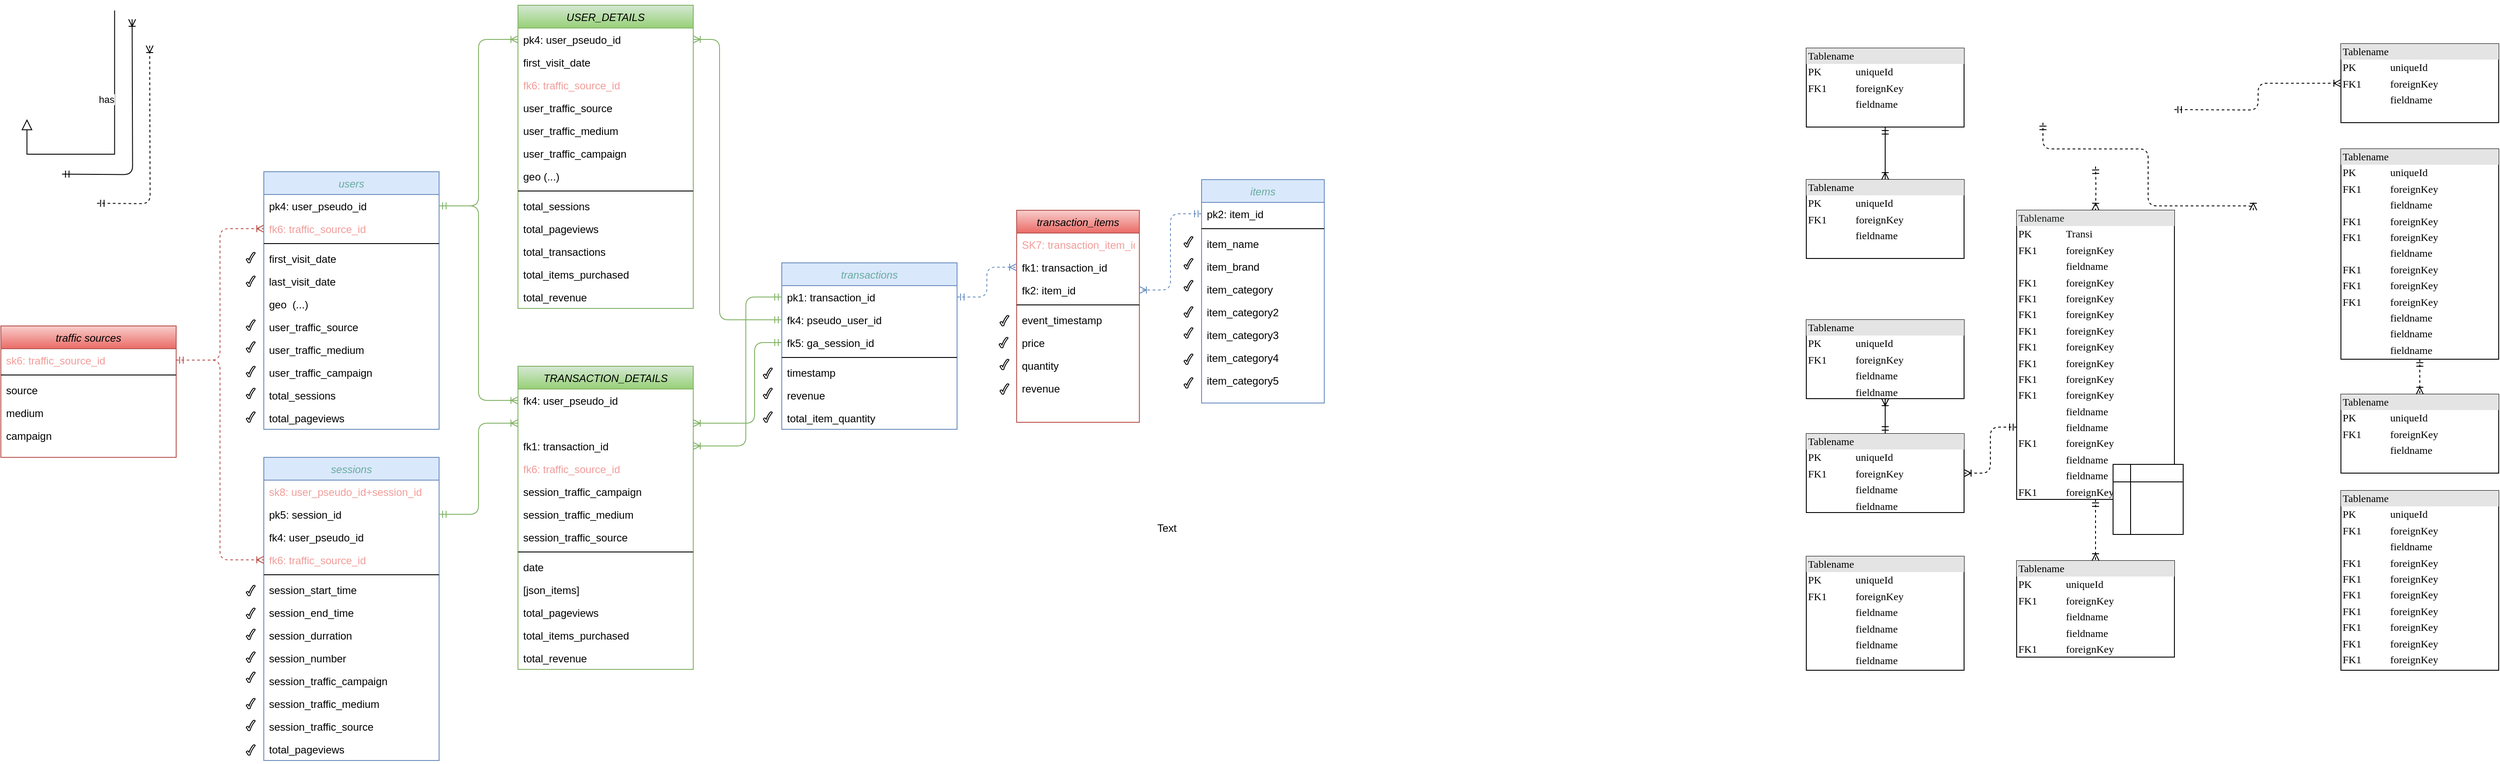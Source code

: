 <mxfile version="22.1.21" type="device">
  <diagram name="Page-1" id="2ca16b54-16f6-2749-3443-fa8db7711227">
    <mxGraphModel dx="3934" dy="1187" grid="1" gridSize="10" guides="1" tooltips="1" connect="1" arrows="1" fold="1" page="1" pageScale="1" pageWidth="1100" pageHeight="850" background="none" math="0" shadow="0">
      <root>
        <mxCell id="0" />
        <mxCell id="1" parent="0" />
        <mxCell id="2ed32ef02a7f4228-1" value="&lt;div style=&quot;box-sizing:border-box;width:100%;background:#e4e4e4;padding:2px;&quot;&gt;Tablename&lt;/div&gt;&lt;table style=&quot;width:100%;font-size:1em;&quot; cellpadding=&quot;2&quot; cellspacing=&quot;0&quot;&gt;&lt;tr&gt;&lt;td&gt;PK&lt;/td&gt;&lt;td&gt;uniqueId&lt;/td&gt;&lt;/tr&gt;&lt;tr&gt;&lt;td&gt;FK1&lt;/td&gt;&lt;td&gt;foreignKey&lt;/td&gt;&lt;/tr&gt;&lt;tr&gt;&lt;td&gt;&lt;/td&gt;&lt;td&gt;fieldname&lt;/td&gt;&lt;/tr&gt;&lt;/table&gt;" style="verticalAlign=top;align=left;overflow=fill;html=1;rounded=0;shadow=0;comic=0;labelBackgroundColor=none;strokeWidth=1;fontFamily=Verdana;fontSize=12" parent="1" vertex="1">
          <mxGeometry x="220" y="95" width="180" height="90" as="geometry" />
        </mxCell>
        <mxCell id="2ed32ef02a7f4228-18" style="edgeStyle=orthogonalEdgeStyle;html=1;entryX=0.5;entryY=0;dashed=1;labelBackgroundColor=none;startArrow=ERmandOne;endArrow=ERoneToMany;fontFamily=Verdana;fontSize=12;align=left;" parent="1" target="2ed32ef02a7f4228-8" edge="1">
          <mxGeometry relative="1" as="geometry">
            <mxPoint x="550" y="230" as="sourcePoint" />
          </mxGeometry>
        </mxCell>
        <mxCell id="2ed32ef02a7f4228-19" style="edgeStyle=orthogonalEdgeStyle;html=1;dashed=1;labelBackgroundColor=none;startArrow=ERmandOne;endArrow=ERoneToMany;fontFamily=Verdana;fontSize=12;align=left;entryX=0;entryY=0.5;" parent="1" edge="1">
          <mxGeometry relative="1" as="geometry">
            <Array as="points">
              <mxPoint x="490" y="210" />
              <mxPoint x="610" y="210" />
              <mxPoint x="610" y="275" />
            </Array>
            <mxPoint x="490.0" y="180" as="sourcePoint" />
            <mxPoint x="730" y="280" as="targetPoint" />
          </mxGeometry>
        </mxCell>
        <mxCell id="2ed32ef02a7f4228-20" style="edgeStyle=orthogonalEdgeStyle;html=1;dashed=1;labelBackgroundColor=none;startArrow=ERmandOne;endArrow=ERoneToMany;fontFamily=Verdana;fontSize=12;align=left;" parent="1" target="2ed32ef02a7f4228-11" edge="1">
          <mxGeometry relative="1" as="geometry">
            <mxPoint x="640" y="165.059" as="sourcePoint" />
          </mxGeometry>
        </mxCell>
        <mxCell id="2ed32ef02a7f4228-16" style="edgeStyle=orthogonalEdgeStyle;html=1;labelBackgroundColor=none;startArrow=ERmandOne;endArrow=ERoneToMany;fontFamily=Verdana;fontSize=12;align=left;" parent="1" source="2ed32ef02a7f4228-3" target="2ed32ef02a7f4228-4" edge="1">
          <mxGeometry relative="1" as="geometry" />
        </mxCell>
        <mxCell id="2ed32ef02a7f4228-22" style="edgeStyle=orthogonalEdgeStyle;html=1;exitX=0;exitY=0.75;entryX=1;entryY=0.5;dashed=1;labelBackgroundColor=none;startArrow=ERmandOne;endArrow=ERoneToMany;fontFamily=Verdana;fontSize=12;align=left;" parent="1" source="2ed32ef02a7f4228-8" target="2ed32ef02a7f4228-3" edge="1">
          <mxGeometry relative="1" as="geometry" />
        </mxCell>
        <mxCell id="2ed32ef02a7f4228-3" value="&lt;div style=&quot;box-sizing: border-box ; width: 100% ; background: #e4e4e4 ; padding: 2px&quot;&gt;Tablename&lt;/div&gt;&lt;table style=&quot;width: 100% ; font-size: 1em&quot; cellpadding=&quot;2&quot; cellspacing=&quot;0&quot;&gt;&lt;tbody&gt;&lt;tr&gt;&lt;td&gt;PK&lt;/td&gt;&lt;td&gt;uniqueId&lt;/td&gt;&lt;/tr&gt;&lt;tr&gt;&lt;td&gt;FK1&lt;/td&gt;&lt;td&gt;foreignKey&lt;/td&gt;&lt;/tr&gt;&lt;tr&gt;&lt;td&gt;&lt;/td&gt;&lt;td&gt;fieldname&lt;/td&gt;&lt;/tr&gt;&lt;tr&gt;&lt;td&gt;&lt;br&gt;&lt;/td&gt;&lt;td&gt;fieldname&lt;br&gt;&lt;/td&gt;&lt;/tr&gt;&lt;/tbody&gt;&lt;/table&gt;" style="verticalAlign=top;align=left;overflow=fill;html=1;rounded=0;shadow=0;comic=0;labelBackgroundColor=none;strokeWidth=1;fontFamily=Verdana;fontSize=12" parent="1" vertex="1">
          <mxGeometry x="220" y="535" width="180" height="90" as="geometry" />
        </mxCell>
        <mxCell id="2ed32ef02a7f4228-4" value="&lt;div style=&quot;box-sizing: border-box ; width: 100% ; background: #e4e4e4 ; padding: 2px&quot;&gt;Tablename&lt;/div&gt;&lt;table style=&quot;width: 100% ; font-size: 1em&quot; cellpadding=&quot;2&quot; cellspacing=&quot;0&quot;&gt;&lt;tbody&gt;&lt;tr&gt;&lt;td&gt;PK&lt;/td&gt;&lt;td&gt;uniqueId&lt;/td&gt;&lt;/tr&gt;&lt;tr&gt;&lt;td&gt;FK1&lt;/td&gt;&lt;td&gt;foreignKey&lt;/td&gt;&lt;/tr&gt;&lt;tr&gt;&lt;td&gt;&lt;/td&gt;&lt;td&gt;fieldname&lt;/td&gt;&lt;/tr&gt;&lt;tr&gt;&lt;td&gt;&lt;br&gt;&lt;/td&gt;&lt;td&gt;fieldname&lt;br&gt;&lt;/td&gt;&lt;/tr&gt;&lt;/tbody&gt;&lt;/table&gt;" style="verticalAlign=top;align=left;overflow=fill;html=1;rounded=0;shadow=0;comic=0;labelBackgroundColor=none;strokeWidth=1;fontFamily=Verdana;fontSize=12" parent="1" vertex="1">
          <mxGeometry x="220" y="405" width="180" height="90" as="geometry" />
        </mxCell>
        <mxCell id="2ed32ef02a7f4228-15" style="edgeStyle=orthogonalEdgeStyle;html=1;labelBackgroundColor=none;startArrow=ERmandOne;endArrow=ERoneToMany;fontFamily=Verdana;fontSize=12;align=left;" parent="1" edge="1">
          <mxGeometry relative="1" as="geometry">
            <mxPoint x="-1770.25" y="238.75" as="sourcePoint" />
            <mxPoint x="-1690.25" y="62" as="targetPoint" />
          </mxGeometry>
        </mxCell>
        <mxCell id="2ed32ef02a7f4228-5" value="&lt;div style=&quot;box-sizing:border-box;width:100%;background:#e4e4e4;padding:2px;&quot;&gt;Tablename&lt;/div&gt;&lt;table style=&quot;width:100%;font-size:1em;&quot; cellpadding=&quot;2&quot; cellspacing=&quot;0&quot;&gt;&lt;tr&gt;&lt;td&gt;PK&lt;/td&gt;&lt;td&gt;uniqueId&lt;/td&gt;&lt;/tr&gt;&lt;tr&gt;&lt;td&gt;FK1&lt;/td&gt;&lt;td&gt;foreignKey&lt;/td&gt;&lt;/tr&gt;&lt;tr&gt;&lt;td&gt;&lt;/td&gt;&lt;td&gt;fieldname&lt;/td&gt;&lt;/tr&gt;&lt;/table&gt;" style="verticalAlign=top;align=left;overflow=fill;html=1;rounded=0;shadow=0;comic=0;labelBackgroundColor=none;strokeWidth=1;fontFamily=Verdana;fontSize=12" parent="1" vertex="1">
          <mxGeometry x="220" y="245" width="180" height="90" as="geometry" />
        </mxCell>
        <mxCell id="2ed32ef02a7f4228-6" value="&lt;div style=&quot;box-sizing: border-box ; width: 100% ; background: #e4e4e4 ; padding: 2px&quot;&gt;Tablename&lt;/div&gt;&lt;table style=&quot;width: 100% ; font-size: 1em&quot; cellpadding=&quot;2&quot; cellspacing=&quot;0&quot;&gt;&lt;tbody&gt;&lt;tr&gt;&lt;td&gt;PK&lt;/td&gt;&lt;td&gt;uniqueId&lt;/td&gt;&lt;/tr&gt;&lt;tr&gt;&lt;td&gt;FK1&lt;/td&gt;&lt;td&gt;foreignKey&lt;/td&gt;&lt;/tr&gt;&lt;tr&gt;&lt;td&gt;&lt;/td&gt;&lt;td&gt;fieldname&lt;/td&gt;&lt;/tr&gt;&lt;tr&gt;&lt;td&gt;FK1&lt;br&gt;&lt;/td&gt;&lt;td&gt;foreignKey&lt;br&gt;&lt;/td&gt;&lt;/tr&gt;&lt;tr&gt;&lt;td&gt;FK1&lt;br&gt;&lt;/td&gt;&lt;td&gt;foreignKey&lt;br&gt;&lt;/td&gt;&lt;/tr&gt;&lt;tr&gt;&lt;td&gt;FK1&lt;br&gt;&lt;/td&gt;&lt;td&gt;foreignKey&lt;br&gt;&lt;/td&gt;&lt;/tr&gt;&lt;tr&gt;&lt;td&gt;FK1&lt;br&gt;&lt;/td&gt;&lt;td&gt;foreignKey&lt;br&gt;&lt;/td&gt;&lt;/tr&gt;&lt;tr&gt;&lt;td&gt;FK1&lt;br&gt;&lt;/td&gt;&lt;td&gt;foreignKey&lt;br&gt;&lt;/td&gt;&lt;/tr&gt;&lt;tr&gt;&lt;td&gt;FK1&lt;br&gt;&lt;/td&gt;&lt;td&gt;foreignKey&lt;br&gt;&lt;/td&gt;&lt;/tr&gt;&lt;tr&gt;&lt;td&gt;FK1&lt;br&gt;&lt;/td&gt;&lt;td&gt;foreignKey&lt;br&gt;&lt;/td&gt;&lt;/tr&gt;&lt;/tbody&gt;&lt;/table&gt;" style="verticalAlign=top;align=left;overflow=fill;html=1;rounded=0;shadow=0;comic=0;labelBackgroundColor=none;strokeWidth=1;fontFamily=Verdana;fontSize=12" parent="1" vertex="1">
          <mxGeometry x="830" y="600" width="180" height="205" as="geometry" />
        </mxCell>
        <mxCell id="2ed32ef02a7f4228-7" value="&lt;div style=&quot;box-sizing: border-box ; width: 100% ; background: #e4e4e4 ; padding: 2px&quot;&gt;Tablename&lt;/div&gt;&lt;table style=&quot;width: 100% ; font-size: 1em&quot; cellpadding=&quot;2&quot; cellspacing=&quot;0&quot;&gt;&lt;tbody&gt;&lt;tr&gt;&lt;td&gt;PK&lt;/td&gt;&lt;td&gt;uniqueId&lt;/td&gt;&lt;/tr&gt;&lt;tr&gt;&lt;td&gt;FK1&lt;/td&gt;&lt;td&gt;foreignKey&lt;/td&gt;&lt;/tr&gt;&lt;tr&gt;&lt;td&gt;&lt;/td&gt;&lt;td&gt;fieldname&lt;/td&gt;&lt;/tr&gt;&lt;tr&gt;&lt;td&gt;&lt;br&gt;&lt;/td&gt;&lt;td&gt;fieldname&lt;br&gt;&lt;/td&gt;&lt;/tr&gt;&lt;tr&gt;&lt;td&gt;FK1&lt;br&gt;&lt;/td&gt;&lt;td&gt;foreignKey&lt;br&gt;&lt;/td&gt;&lt;/tr&gt;&lt;/tbody&gt;&lt;/table&gt;" style="verticalAlign=top;align=left;overflow=fill;html=1;rounded=0;shadow=0;comic=0;labelBackgroundColor=none;strokeWidth=1;fontFamily=Verdana;fontSize=12" parent="1" vertex="1">
          <mxGeometry x="460" y="680" width="180" height="110" as="geometry" />
        </mxCell>
        <mxCell id="2ed32ef02a7f4228-17" style="edgeStyle=orthogonalEdgeStyle;html=1;entryX=0.5;entryY=0;labelBackgroundColor=none;startArrow=ERmandOne;endArrow=ERoneToMany;fontFamily=Verdana;fontSize=12;align=left;dashed=1;" parent="1" source="2ed32ef02a7f4228-8" target="2ed32ef02a7f4228-7" edge="1">
          <mxGeometry relative="1" as="geometry" />
        </mxCell>
        <mxCell id="2ed32ef02a7f4228-8" value="&lt;div style=&quot;box-sizing: border-box ; width: 100% ; background: #e4e4e4 ; padding: 2px&quot;&gt;&lt;font color=&quot;#1b1d1e&quot;&gt;Tablename&lt;/font&gt;&lt;/div&gt;&lt;table style=&quot;width: 100% ; font-size: 1em&quot; cellpadding=&quot;2&quot; cellspacing=&quot;0&quot;&gt;&lt;tbody&gt;&lt;tr&gt;&lt;td&gt;PK&lt;/td&gt;&lt;td&gt;Transi&lt;/td&gt;&lt;/tr&gt;&lt;tr&gt;&lt;td&gt;FK1&lt;/td&gt;&lt;td&gt;foreignKey&lt;/td&gt;&lt;/tr&gt;&lt;tr&gt;&lt;td&gt;&lt;/td&gt;&lt;td&gt;fieldname&lt;/td&gt;&lt;/tr&gt;&lt;tr&gt;&lt;td&gt;FK1&lt;br&gt;&lt;/td&gt;&lt;td&gt;foreignKey&lt;br&gt;&lt;/td&gt;&lt;/tr&gt;&lt;tr&gt;&lt;td&gt;FK1&lt;br&gt;&lt;/td&gt;&lt;td&gt;foreignKey&lt;br&gt;&lt;/td&gt;&lt;/tr&gt;&lt;tr&gt;&lt;td&gt;FK1&lt;br&gt;&lt;/td&gt;&lt;td&gt;foreignKey&lt;br&gt;&lt;/td&gt;&lt;/tr&gt;&lt;tr&gt;&lt;td&gt;FK1&lt;br&gt;&lt;/td&gt;&lt;td&gt;foreignKey&lt;br&gt;&lt;/td&gt;&lt;/tr&gt;&lt;tr&gt;&lt;td&gt;FK1&lt;br&gt;&lt;/td&gt;&lt;td&gt;foreignKey&lt;br&gt;&lt;/td&gt;&lt;/tr&gt;&lt;tr&gt;&lt;td&gt;FK1&lt;br&gt;&lt;/td&gt;&lt;td&gt;foreignKey&lt;br&gt;&lt;/td&gt;&lt;/tr&gt;&lt;tr&gt;&lt;td&gt;FK1&lt;br&gt;&lt;/td&gt;&lt;td&gt;foreignKey&lt;br&gt;&lt;/td&gt;&lt;/tr&gt;&lt;tr&gt;&lt;td&gt;FK1&lt;br&gt;&lt;/td&gt;&lt;td&gt;foreignKey&lt;br&gt;&lt;/td&gt;&lt;/tr&gt;&lt;tr&gt;&lt;td&gt;&lt;br&gt;&lt;/td&gt;&lt;td&gt;fieldname&lt;br&gt;&lt;/td&gt;&lt;/tr&gt;&lt;tr&gt;&lt;td&gt;&lt;br&gt;&lt;/td&gt;&lt;td&gt;fieldname&lt;br&gt;&lt;/td&gt;&lt;/tr&gt;&lt;tr&gt;&lt;td&gt;FK1&lt;br&gt;&lt;/td&gt;&lt;td&gt;foreignKey&lt;br&gt;&lt;/td&gt;&lt;/tr&gt;&lt;tr&gt;&lt;td&gt;&lt;br&gt;&lt;/td&gt;&lt;td&gt;fieldname&lt;br&gt;&lt;/td&gt;&lt;/tr&gt;&lt;tr&gt;&lt;td&gt;&lt;br&gt;&lt;/td&gt;&lt;td&gt;fieldname&lt;br&gt;&lt;/td&gt;&lt;/tr&gt;&lt;tr&gt;&lt;td&gt;FK1&lt;br&gt;&lt;/td&gt;&lt;td&gt;foreignKey&lt;br&gt;&lt;/td&gt;&lt;/tr&gt;&lt;/tbody&gt;&lt;/table&gt;" style="verticalAlign=top;align=left;overflow=fill;html=1;rounded=0;shadow=0;comic=0;labelBackgroundColor=none;strokeWidth=1;fontFamily=Verdana;fontSize=12" parent="1" vertex="1">
          <mxGeometry x="460" y="280" width="180" height="330" as="geometry" />
        </mxCell>
        <mxCell id="2ed32ef02a7f4228-9" value="&lt;div style=&quot;box-sizing:border-box;width:100%;background:#e4e4e4;padding:2px;&quot;&gt;Tablename&lt;/div&gt;&lt;table style=&quot;width:100%;font-size:1em;&quot; cellpadding=&quot;2&quot; cellspacing=&quot;0&quot;&gt;&lt;tr&gt;&lt;td&gt;PK&lt;/td&gt;&lt;td&gt;uniqueId&lt;/td&gt;&lt;/tr&gt;&lt;tr&gt;&lt;td&gt;FK1&lt;/td&gt;&lt;td&gt;foreignKey&lt;/td&gt;&lt;/tr&gt;&lt;tr&gt;&lt;td&gt;&lt;/td&gt;&lt;td&gt;fieldname&lt;/td&gt;&lt;/tr&gt;&lt;/table&gt;" style="verticalAlign=top;align=left;overflow=fill;html=1;rounded=0;shadow=0;comic=0;labelBackgroundColor=none;strokeWidth=1;fontFamily=Verdana;fontSize=12" parent="1" vertex="1">
          <mxGeometry x="830" y="490" width="180" height="90" as="geometry" />
        </mxCell>
        <mxCell id="2ed32ef02a7f4228-21" style="edgeStyle=orthogonalEdgeStyle;html=1;entryX=0.5;entryY=0;dashed=1;labelBackgroundColor=none;startArrow=ERmandOne;endArrow=ERoneToMany;fontFamily=Verdana;fontSize=12;align=left;" parent="1" source="2ed32ef02a7f4228-10" target="2ed32ef02a7f4228-9" edge="1">
          <mxGeometry relative="1" as="geometry" />
        </mxCell>
        <mxCell id="2ed32ef02a7f4228-10" value="&lt;div style=&quot;box-sizing: border-box ; width: 100% ; background: #e4e4e4 ; padding: 2px&quot;&gt;Tablename&lt;/div&gt;&lt;table style=&quot;width: 100% ; font-size: 1em&quot; cellpadding=&quot;2&quot; cellspacing=&quot;0&quot;&gt;&lt;tbody&gt;&lt;tr&gt;&lt;td&gt;PK&lt;/td&gt;&lt;td&gt;uniqueId&lt;/td&gt;&lt;/tr&gt;&lt;tr&gt;&lt;td&gt;FK1&lt;/td&gt;&lt;td&gt;foreignKey&lt;/td&gt;&lt;/tr&gt;&lt;tr&gt;&lt;td&gt;&lt;/td&gt;&lt;td&gt;fieldname&lt;/td&gt;&lt;/tr&gt;&lt;tr&gt;&lt;td&gt;FK1&lt;br&gt;&lt;/td&gt;&lt;td&gt;foreignKey&lt;br&gt;&lt;/td&gt;&lt;/tr&gt;&lt;tr&gt;&lt;td&gt;FK1&lt;br&gt;&lt;/td&gt;&lt;td&gt;foreignKey&lt;br&gt;&lt;/td&gt;&lt;/tr&gt;&lt;tr&gt;&lt;td&gt;&lt;br&gt;&lt;/td&gt;&lt;td&gt;fieldname&lt;br&gt;&lt;/td&gt;&lt;/tr&gt;&lt;tr&gt;&lt;td&gt;FK1&lt;br&gt;&lt;/td&gt;&lt;td&gt;foreignKey&lt;br&gt;&lt;/td&gt;&lt;/tr&gt;&lt;tr&gt;&lt;td&gt;FK1&lt;br&gt;&lt;/td&gt;&lt;td&gt;foreignKey&lt;br&gt;&lt;/td&gt;&lt;/tr&gt;&lt;tr&gt;&lt;td&gt;FK1&lt;br&gt;&lt;/td&gt;&lt;td&gt;foreignKey&lt;br&gt;&lt;/td&gt;&lt;/tr&gt;&lt;tr&gt;&lt;td&gt;&lt;br&gt;&lt;/td&gt;&lt;td&gt;fieldname&lt;br&gt;&lt;/td&gt;&lt;/tr&gt;&lt;tr&gt;&lt;td&gt;&lt;br&gt;&lt;/td&gt;&lt;td&gt;fieldname&lt;br&gt;&lt;/td&gt;&lt;/tr&gt;&lt;tr&gt;&lt;td&gt;&lt;br&gt;&lt;/td&gt;&lt;td&gt;fieldname&lt;br&gt;&lt;/td&gt;&lt;/tr&gt;&lt;/tbody&gt;&lt;/table&gt;" style="verticalAlign=top;align=left;overflow=fill;html=1;rounded=0;shadow=0;comic=0;labelBackgroundColor=none;strokeWidth=1;fontFamily=Verdana;fontSize=12" parent="1" vertex="1">
          <mxGeometry x="830" y="210" width="180" height="240" as="geometry" />
        </mxCell>
        <mxCell id="2ed32ef02a7f4228-11" value="&lt;div style=&quot;box-sizing:border-box;width:100%;background:#e4e4e4;padding:2px;&quot;&gt;Tablename&lt;/div&gt;&lt;table style=&quot;width:100%;font-size:1em;&quot; cellpadding=&quot;2&quot; cellspacing=&quot;0&quot;&gt;&lt;tr&gt;&lt;td&gt;PK&lt;/td&gt;&lt;td&gt;uniqueId&lt;/td&gt;&lt;/tr&gt;&lt;tr&gt;&lt;td&gt;FK1&lt;/td&gt;&lt;td&gt;foreignKey&lt;/td&gt;&lt;/tr&gt;&lt;tr&gt;&lt;td&gt;&lt;/td&gt;&lt;td&gt;fieldname&lt;/td&gt;&lt;/tr&gt;&lt;/table&gt;" style="verticalAlign=top;align=left;overflow=fill;html=1;rounded=0;shadow=0;comic=0;labelBackgroundColor=none;strokeWidth=1;fontFamily=Verdana;fontSize=12" parent="1" vertex="1">
          <mxGeometry x="830" y="90" width="180" height="90" as="geometry" />
        </mxCell>
        <mxCell id="2ed32ef02a7f4228-12" value="&lt;div style=&quot;box-sizing: border-box ; width: 100% ; background: #e4e4e4 ; padding: 2px&quot;&gt;Tablename&lt;/div&gt;&lt;table style=&quot;width: 100% ; font-size: 1em&quot; cellpadding=&quot;2&quot; cellspacing=&quot;0&quot;&gt;&lt;tbody&gt;&lt;tr&gt;&lt;td&gt;PK&lt;/td&gt;&lt;td&gt;uniqueId&lt;/td&gt;&lt;/tr&gt;&lt;tr&gt;&lt;td&gt;FK1&lt;/td&gt;&lt;td&gt;foreignKey&lt;/td&gt;&lt;/tr&gt;&lt;tr&gt;&lt;td&gt;&lt;/td&gt;&lt;td&gt;fieldname&lt;/td&gt;&lt;/tr&gt;&lt;tr&gt;&lt;td&gt;&lt;br&gt;&lt;/td&gt;&lt;td&gt;fieldname&lt;br&gt;&lt;/td&gt;&lt;/tr&gt;&lt;tr&gt;&lt;td&gt;&lt;br&gt;&lt;/td&gt;&lt;td&gt;fieldname&lt;br&gt;&lt;/td&gt;&lt;/tr&gt;&lt;tr&gt;&lt;td&gt;&lt;br&gt;&lt;/td&gt;&lt;td&gt;fieldname&lt;br&gt;&lt;/td&gt;&lt;/tr&gt;&lt;/tbody&gt;&lt;/table&gt;" style="verticalAlign=top;align=left;overflow=fill;html=1;rounded=0;shadow=0;comic=0;labelBackgroundColor=none;strokeWidth=1;fontFamily=Verdana;fontSize=12" parent="1" vertex="1">
          <mxGeometry x="220" y="675" width="180" height="130" as="geometry" />
        </mxCell>
        <mxCell id="2ed32ef02a7f4228-13" value="" style="edgeStyle=orthogonalEdgeStyle;html=1;endArrow=ERoneToMany;startArrow=ERmandOne;labelBackgroundColor=none;fontFamily=Verdana;fontSize=12;align=left;exitX=0.5;exitY=1;entryX=0.5;entryY=0;" parent="1" source="2ed32ef02a7f4228-1" target="2ed32ef02a7f4228-5" edge="1">
          <mxGeometry width="100" height="100" relative="1" as="geometry">
            <mxPoint x="460" y="365" as="sourcePoint" />
            <mxPoint x="560" y="265" as="targetPoint" />
          </mxGeometry>
        </mxCell>
        <mxCell id="qNP00E87EEry-a0WRlY6-1" value="" style="shape=internalStorage;whiteSpace=wrap;html=1;backgroundOutline=1;" parent="1" vertex="1">
          <mxGeometry x="570" y="570" width="80" height="80" as="geometry" />
        </mxCell>
        <mxCell id="qNP00E87EEry-a0WRlY6-2" value="transactions" style="swimlane;fontStyle=2;align=center;verticalAlign=top;childLayout=stackLayout;horizontal=1;startSize=26;horizontalStack=0;resizeParent=1;resizeLast=0;collapsible=1;marginBottom=0;rounded=0;shadow=0;strokeWidth=1;fillColor=#dae8fc;strokeColor=#6c8ebf;fontColor=#67AB9F;" parent="1" vertex="1">
          <mxGeometry x="-949" y="340" width="200" height="190" as="geometry">
            <mxRectangle x="230" y="140" width="160" height="26" as="alternateBounds" />
          </mxGeometry>
        </mxCell>
        <mxCell id="qNP00E87EEry-a0WRlY6-3" value="pk1: transaction_id" style="text;align=left;verticalAlign=top;spacingLeft=4;spacingRight=4;overflow=hidden;rotatable=0;points=[[0,0.5],[1,0.5]];portConstraint=eastwest;" parent="qNP00E87EEry-a0WRlY6-2" vertex="1">
          <mxGeometry y="26" width="200" height="26" as="geometry" />
        </mxCell>
        <mxCell id="qNP00E87EEry-a0WRlY6-4" value="fk4: pseudo_user_id" style="text;align=left;verticalAlign=top;spacingLeft=4;spacingRight=4;overflow=hidden;rotatable=0;points=[[0,0.5],[1,0.5]];portConstraint=eastwest;rounded=0;shadow=0;html=0;" parent="qNP00E87EEry-a0WRlY6-2" vertex="1">
          <mxGeometry y="52" width="200" height="26" as="geometry" />
        </mxCell>
        <mxCell id="qNP00E87EEry-a0WRlY6-12" value="fk5: ga_session_id" style="text;align=left;verticalAlign=top;spacingLeft=4;spacingRight=4;overflow=hidden;rotatable=0;points=[[0,0.5],[1,0.5]];portConstraint=eastwest;rounded=0;shadow=0;html=0;" parent="qNP00E87EEry-a0WRlY6-2" vertex="1">
          <mxGeometry y="78" width="200" height="26" as="geometry" />
        </mxCell>
        <mxCell id="qNP00E87EEry-a0WRlY6-5" value="" style="line;html=1;strokeWidth=1;align=left;verticalAlign=middle;spacingTop=-1;spacingLeft=3;spacingRight=3;rotatable=0;labelPosition=right;points=[];portConstraint=eastwest;" parent="qNP00E87EEry-a0WRlY6-2" vertex="1">
          <mxGeometry y="104" width="200" height="8" as="geometry" />
        </mxCell>
        <mxCell id="qNP00E87EEry-a0WRlY6-6" value="timestamp" style="text;align=left;verticalAlign=top;spacingLeft=4;spacingRight=4;overflow=hidden;rotatable=0;points=[[0,0.5],[1,0.5]];portConstraint=eastwest;" parent="qNP00E87EEry-a0WRlY6-2" vertex="1">
          <mxGeometry y="112" width="200" height="26" as="geometry" />
        </mxCell>
        <mxCell id="qNP00E87EEry-a0WRlY6-11" value="revenue" style="text;align=left;verticalAlign=top;spacingLeft=4;spacingRight=4;overflow=hidden;rotatable=0;points=[[0,0.5],[1,0.5]];portConstraint=eastwest;rounded=0;shadow=0;html=0;" parent="qNP00E87EEry-a0WRlY6-2" vertex="1">
          <mxGeometry y="138" width="200" height="26" as="geometry" />
        </mxCell>
        <mxCell id="hK94roNed7ouTjo_kEez-17" value="total_item_quantity" style="text;align=left;verticalAlign=top;spacingLeft=4;spacingRight=4;overflow=hidden;rotatable=0;points=[[0,0.5],[1,0.5]];portConstraint=eastwest;rounded=0;shadow=0;html=0;" vertex="1" parent="qNP00E87EEry-a0WRlY6-2">
          <mxGeometry y="164" width="200" height="26" as="geometry" />
        </mxCell>
        <mxCell id="qNP00E87EEry-a0WRlY6-13" value="items" style="swimlane;fontStyle=2;align=center;verticalAlign=top;childLayout=stackLayout;horizontal=1;startSize=26;horizontalStack=0;resizeParent=1;resizeLast=0;collapsible=1;marginBottom=0;rounded=0;shadow=0;strokeWidth=1;fillColor=#dae8fc;strokeColor=#6c8ebf;fontColor=#67AB9F;" parent="1" vertex="1">
          <mxGeometry x="-470" y="245" width="140" height="255" as="geometry">
            <mxRectangle x="230" y="140" width="160" height="26" as="alternateBounds" />
          </mxGeometry>
        </mxCell>
        <mxCell id="qNP00E87EEry-a0WRlY6-14" value="pk2: item_id" style="text;align=left;verticalAlign=top;spacingLeft=4;spacingRight=4;overflow=hidden;rotatable=0;points=[[0,0.5],[1,0.5]];portConstraint=eastwest;" parent="qNP00E87EEry-a0WRlY6-13" vertex="1">
          <mxGeometry y="26" width="140" height="26" as="geometry" />
        </mxCell>
        <mxCell id="qNP00E87EEry-a0WRlY6-17" value="" style="line;html=1;strokeWidth=1;align=left;verticalAlign=middle;spacingTop=-1;spacingLeft=3;spacingRight=3;rotatable=0;labelPosition=right;points=[];portConstraint=eastwest;" parent="qNP00E87EEry-a0WRlY6-13" vertex="1">
          <mxGeometry y="52" width="140" height="8" as="geometry" />
        </mxCell>
        <mxCell id="qNP00E87EEry-a0WRlY6-18" value="item_name" style="text;align=left;verticalAlign=top;spacingLeft=4;spacingRight=4;overflow=hidden;rotatable=0;points=[[0,0.5],[1,0.5]];portConstraint=eastwest;" parent="qNP00E87EEry-a0WRlY6-13" vertex="1">
          <mxGeometry y="60" width="140" height="26" as="geometry" />
        </mxCell>
        <mxCell id="hK94roNed7ouTjo_kEez-11" value="item_brand" style="text;align=left;verticalAlign=top;spacingLeft=4;spacingRight=4;overflow=hidden;rotatable=0;points=[[0,0.5],[1,0.5]];portConstraint=eastwest;" vertex="1" parent="qNP00E87EEry-a0WRlY6-13">
          <mxGeometry y="86" width="140" height="26" as="geometry" />
        </mxCell>
        <mxCell id="hK94roNed7ouTjo_kEez-12" value="item_category" style="text;align=left;verticalAlign=top;spacingLeft=4;spacingRight=4;overflow=hidden;rotatable=0;points=[[0,0.5],[1,0.5]];portConstraint=eastwest;" vertex="1" parent="qNP00E87EEry-a0WRlY6-13">
          <mxGeometry y="112" width="140" height="26" as="geometry" />
        </mxCell>
        <mxCell id="hK94roNed7ouTjo_kEez-13" value="item_category2" style="text;align=left;verticalAlign=top;spacingLeft=4;spacingRight=4;overflow=hidden;rotatable=0;points=[[0,0.5],[1,0.5]];portConstraint=eastwest;" vertex="1" parent="qNP00E87EEry-a0WRlY6-13">
          <mxGeometry y="138" width="140" height="26" as="geometry" />
        </mxCell>
        <mxCell id="wESElSmVdxReJ43WXzNk-7" value="item_category3" style="text;align=left;verticalAlign=top;spacingLeft=4;spacingRight=4;overflow=hidden;rotatable=0;points=[[0,0.5],[1,0.5]];portConstraint=eastwest;rounded=0;shadow=0;html=0;" parent="qNP00E87EEry-a0WRlY6-13" vertex="1">
          <mxGeometry y="164" width="140" height="26" as="geometry" />
        </mxCell>
        <mxCell id="qNP00E87EEry-a0WRlY6-20" value="item_category4" style="text;align=left;verticalAlign=top;spacingLeft=4;spacingRight=4;overflow=hidden;rotatable=0;points=[[0,0.5],[1,0.5]];portConstraint=eastwest;rounded=0;shadow=0;html=0;" parent="qNP00E87EEry-a0WRlY6-13" vertex="1">
          <mxGeometry y="190" width="140" height="26" as="geometry" />
        </mxCell>
        <mxCell id="hK94roNed7ouTjo_kEez-14" value="item_category5" style="text;align=left;verticalAlign=top;spacingLeft=4;spacingRight=4;overflow=hidden;rotatable=0;points=[[0,0.5],[1,0.5]];portConstraint=eastwest;rounded=0;shadow=0;html=0;" vertex="1" parent="qNP00E87EEry-a0WRlY6-13">
          <mxGeometry y="216" width="140" height="26" as="geometry" />
        </mxCell>
        <mxCell id="qNP00E87EEry-a0WRlY6-21" value="transaction_items" style="swimlane;fontStyle=2;align=center;verticalAlign=top;childLayout=stackLayout;horizontal=1;startSize=26;horizontalStack=0;resizeParent=1;resizeLast=0;collapsible=1;marginBottom=0;rounded=0;shadow=0;strokeWidth=1;fillColor=#f8cecc;strokeColor=#b85450;gradientColor=#ea6b66;" parent="1" vertex="1">
          <mxGeometry x="-681" y="280" width="140" height="242" as="geometry">
            <mxRectangle x="230" y="140" width="160" height="26" as="alternateBounds" />
          </mxGeometry>
        </mxCell>
        <mxCell id="qNP00E87EEry-a0WRlY6-22" value="SK7: transaction_item_id" style="text;align=left;verticalAlign=top;spacingLeft=4;spacingRight=4;overflow=hidden;rotatable=0;points=[[0,0.5],[1,0.5]];portConstraint=eastwest;fontColor=#F19C99;" parent="qNP00E87EEry-a0WRlY6-21" vertex="1">
          <mxGeometry y="26" width="140" height="26" as="geometry" />
        </mxCell>
        <mxCell id="qNP00E87EEry-a0WRlY6-27" value="fk1: transaction_id" style="text;align=left;verticalAlign=top;spacingLeft=4;spacingRight=4;overflow=hidden;rotatable=0;points=[[0,0.5],[1,0.5]];portConstraint=eastwest;" parent="qNP00E87EEry-a0WRlY6-21" vertex="1">
          <mxGeometry y="52" width="140" height="26" as="geometry" />
        </mxCell>
        <mxCell id="qNP00E87EEry-a0WRlY6-25" value="fk2: item_id" style="text;align=left;verticalAlign=top;spacingLeft=4;spacingRight=4;overflow=hidden;rotatable=0;points=[[0,0.5],[1,0.5]];portConstraint=eastwest;rounded=0;shadow=0;html=0;" parent="qNP00E87EEry-a0WRlY6-21" vertex="1">
          <mxGeometry y="78" width="140" height="26" as="geometry" />
        </mxCell>
        <mxCell id="qNP00E87EEry-a0WRlY6-23" value="" style="line;html=1;strokeWidth=1;align=left;verticalAlign=middle;spacingTop=-1;spacingLeft=3;spacingRight=3;rotatable=0;labelPosition=right;points=[];portConstraint=eastwest;" parent="qNP00E87EEry-a0WRlY6-21" vertex="1">
          <mxGeometry y="104" width="140" height="8" as="geometry" />
        </mxCell>
        <mxCell id="qNP00E87EEry-a0WRlY6-26" value="event_timestamp" style="text;align=left;verticalAlign=top;spacingLeft=4;spacingRight=4;overflow=hidden;rotatable=0;points=[[0,0.5],[1,0.5]];portConstraint=eastwest;rounded=0;shadow=0;html=0;" parent="qNP00E87EEry-a0WRlY6-21" vertex="1">
          <mxGeometry y="112" width="140" height="26" as="geometry" />
        </mxCell>
        <mxCell id="hK94roNed7ouTjo_kEez-21" value="price" style="text;align=left;verticalAlign=top;spacingLeft=4;spacingRight=4;overflow=hidden;rotatable=0;points=[[0,0.5],[1,0.5]];portConstraint=eastwest;rounded=0;shadow=0;html=0;" vertex="1" parent="qNP00E87EEry-a0WRlY6-21">
          <mxGeometry y="138" width="140" height="26" as="geometry" />
        </mxCell>
        <mxCell id="hK94roNed7ouTjo_kEez-20" value="quantity" style="text;align=left;verticalAlign=top;spacingLeft=4;spacingRight=4;overflow=hidden;rotatable=0;points=[[0,0.5],[1,0.5]];portConstraint=eastwest;rounded=0;shadow=0;html=0;" vertex="1" parent="qNP00E87EEry-a0WRlY6-21">
          <mxGeometry y="164" width="140" height="26" as="geometry" />
        </mxCell>
        <mxCell id="hK94roNed7ouTjo_kEez-19" value="revenue" style="text;align=left;verticalAlign=top;spacingLeft=4;spacingRight=4;overflow=hidden;rotatable=0;points=[[0,0.5],[1,0.5]];portConstraint=eastwest;rounded=0;shadow=0;html=0;" vertex="1" parent="qNP00E87EEry-a0WRlY6-21">
          <mxGeometry y="190" width="140" height="26" as="geometry" />
        </mxCell>
        <mxCell id="qNP00E87EEry-a0WRlY6-28" value="sessions" style="swimlane;fontStyle=2;align=center;verticalAlign=top;childLayout=stackLayout;horizontal=1;startSize=26;horizontalStack=0;resizeParent=1;resizeLast=0;collapsible=1;marginBottom=0;rounded=0;shadow=0;strokeWidth=1;fillColor=#dae8fc;strokeColor=#6c8ebf;fontColor=#67AB9F;" parent="1" vertex="1">
          <mxGeometry x="-1540" y="562" width="200" height="346" as="geometry">
            <mxRectangle x="230" y="140" width="160" height="26" as="alternateBounds" />
          </mxGeometry>
        </mxCell>
        <mxCell id="hK94roNed7ouTjo_kEez-2" value="sk8: user_pseudo_id+session_id" style="text;align=left;verticalAlign=top;spacingLeft=4;spacingRight=4;overflow=hidden;rotatable=0;points=[[0,0.5],[1,0.5]];portConstraint=eastwest;fontColor=#F19C99;" vertex="1" parent="qNP00E87EEry-a0WRlY6-28">
          <mxGeometry y="26" width="200" height="26" as="geometry" />
        </mxCell>
        <mxCell id="qNP00E87EEry-a0WRlY6-29" value="pk5: session_id" style="text;align=left;verticalAlign=top;spacingLeft=4;spacingRight=4;overflow=hidden;rotatable=0;points=[[0,0.5],[1,0.5]];portConstraint=eastwest;" parent="qNP00E87EEry-a0WRlY6-28" vertex="1">
          <mxGeometry y="52" width="200" height="26" as="geometry" />
        </mxCell>
        <mxCell id="qNP00E87EEry-a0WRlY6-31" value="fk4: user_pseudo_id" style="text;align=left;verticalAlign=top;spacingLeft=4;spacingRight=4;overflow=hidden;rotatable=0;points=[[0,0.5],[1,0.5]];portConstraint=eastwest;" parent="qNP00E87EEry-a0WRlY6-28" vertex="1">
          <mxGeometry y="78" width="200" height="26" as="geometry" />
        </mxCell>
        <mxCell id="qNP00E87EEry-a0WRlY6-94" value="fk6: traffic_source_id" style="text;align=left;verticalAlign=top;spacingLeft=4;spacingRight=4;overflow=hidden;rotatable=0;points=[[0,0.5],[1,0.5]];portConstraint=eastwest;fontColor=#F19C99;" parent="qNP00E87EEry-a0WRlY6-28" vertex="1">
          <mxGeometry y="104" width="200" height="26" as="geometry" />
        </mxCell>
        <mxCell id="qNP00E87EEry-a0WRlY6-30" value="" style="line;html=1;strokeWidth=1;align=left;verticalAlign=middle;spacingTop=-1;spacingLeft=3;spacingRight=3;rotatable=0;labelPosition=right;points=[];portConstraint=eastwest;" parent="qNP00E87EEry-a0WRlY6-28" vertex="1">
          <mxGeometry y="130" width="200" height="8" as="geometry" />
        </mxCell>
        <mxCell id="qNP00E87EEry-a0WRlY6-32" value="session_start_time" style="text;align=left;verticalAlign=top;spacingLeft=4;spacingRight=4;overflow=hidden;rotatable=0;points=[[0,0.5],[1,0.5]];portConstraint=eastwest;rounded=0;shadow=0;html=0;" parent="qNP00E87EEry-a0WRlY6-28" vertex="1">
          <mxGeometry y="138" width="200" height="26" as="geometry" />
        </mxCell>
        <mxCell id="qNP00E87EEry-a0WRlY6-121" value="session_end_time" style="text;align=left;verticalAlign=top;spacingLeft=4;spacingRight=4;overflow=hidden;rotatable=0;points=[[0,0.5],[1,0.5]];portConstraint=eastwest;rounded=0;shadow=0;html=0;" parent="qNP00E87EEry-a0WRlY6-28" vertex="1">
          <mxGeometry y="164" width="200" height="26" as="geometry" />
        </mxCell>
        <mxCell id="qNP00E87EEry-a0WRlY6-43" value="session_durration" style="text;align=left;verticalAlign=top;spacingLeft=4;spacingRight=4;overflow=hidden;rotatable=0;points=[[0,0.5],[1,0.5]];portConstraint=eastwest;rounded=0;shadow=0;html=0;" parent="qNP00E87EEry-a0WRlY6-28" vertex="1">
          <mxGeometry y="190" width="200" height="26" as="geometry" />
        </mxCell>
        <mxCell id="qNP00E87EEry-a0WRlY6-126" value="session_number" style="text;align=left;verticalAlign=top;spacingLeft=4;spacingRight=4;overflow=hidden;rotatable=0;points=[[0,0.5],[1,0.5]];portConstraint=eastwest;rounded=0;shadow=0;html=0;" parent="qNP00E87EEry-a0WRlY6-28" vertex="1">
          <mxGeometry y="216" width="200" height="26" as="geometry" />
        </mxCell>
        <mxCell id="qNP00E87EEry-a0WRlY6-91" value="session_traffic_campaign" style="text;align=left;verticalAlign=top;spacingLeft=4;spacingRight=4;overflow=hidden;rotatable=0;points=[[0,0.5],[1,0.5]];portConstraint=eastwest;rounded=0;shadow=0;html=0;" parent="qNP00E87EEry-a0WRlY6-28" vertex="1">
          <mxGeometry y="242" width="200" height="26" as="geometry" />
        </mxCell>
        <mxCell id="qNP00E87EEry-a0WRlY6-92" value="session_traffic_medium" style="text;align=left;verticalAlign=top;spacingLeft=4;spacingRight=4;overflow=hidden;rotatable=0;points=[[0,0.5],[1,0.5]];portConstraint=eastwest;rounded=0;shadow=0;html=0;" parent="qNP00E87EEry-a0WRlY6-28" vertex="1">
          <mxGeometry y="268" width="200" height="26" as="geometry" />
        </mxCell>
        <mxCell id="qNP00E87EEry-a0WRlY6-93" value="session_traffic_source" style="text;align=left;verticalAlign=top;spacingLeft=4;spacingRight=4;overflow=hidden;rotatable=0;points=[[0,0.5],[1,0.5]];portConstraint=eastwest;rounded=0;shadow=0;html=0;" parent="qNP00E87EEry-a0WRlY6-28" vertex="1">
          <mxGeometry y="294" width="200" height="26" as="geometry" />
        </mxCell>
        <mxCell id="qNP00E87EEry-a0WRlY6-128" value="total_pageviews" style="text;align=left;verticalAlign=top;spacingLeft=4;spacingRight=4;overflow=hidden;rotatable=0;points=[[0,0.5],[1,0.5]];portConstraint=eastwest;rounded=0;shadow=0;html=0;" parent="qNP00E87EEry-a0WRlY6-28" vertex="1">
          <mxGeometry y="320" width="200" height="26" as="geometry" />
        </mxCell>
        <mxCell id="qNP00E87EEry-a0WRlY6-46" value="traffic sources" style="swimlane;fontStyle=2;align=center;verticalAlign=top;childLayout=stackLayout;horizontal=1;startSize=26;horizontalStack=0;resizeParent=1;resizeLast=0;collapsible=1;marginBottom=0;rounded=0;shadow=0;strokeWidth=1;fillColor=#f8cecc;strokeColor=#b85450;gradientColor=#ea6b66;" parent="1" vertex="1">
          <mxGeometry x="-1840" y="412" width="200" height="150" as="geometry">
            <mxRectangle x="230" y="140" width="160" height="26" as="alternateBounds" />
          </mxGeometry>
        </mxCell>
        <mxCell id="qNP00E87EEry-a0WRlY6-47" value="sk6: traffic_source_id" style="text;align=left;verticalAlign=top;spacingLeft=4;spacingRight=4;overflow=hidden;rotatable=0;points=[[0,0.5],[1,0.5]];portConstraint=eastwest;fontColor=#F19C99;" parent="qNP00E87EEry-a0WRlY6-46" vertex="1">
          <mxGeometry y="26" width="200" height="26" as="geometry" />
        </mxCell>
        <mxCell id="qNP00E87EEry-a0WRlY6-49" value="" style="line;html=1;strokeWidth=1;align=left;verticalAlign=middle;spacingTop=-1;spacingLeft=3;spacingRight=3;rotatable=0;labelPosition=right;points=[];portConstraint=eastwest;" parent="qNP00E87EEry-a0WRlY6-46" vertex="1">
          <mxGeometry y="52" width="200" height="8" as="geometry" />
        </mxCell>
        <mxCell id="qNP00E87EEry-a0WRlY6-50" value="source" style="text;align=left;verticalAlign=top;spacingLeft=4;spacingRight=4;overflow=hidden;rotatable=0;points=[[0,0.5],[1,0.5]];portConstraint=eastwest;rounded=0;shadow=0;html=0;" parent="qNP00E87EEry-a0WRlY6-46" vertex="1">
          <mxGeometry y="60" width="200" height="26" as="geometry" />
        </mxCell>
        <mxCell id="qNP00E87EEry-a0WRlY6-51" value="medium" style="text;align=left;verticalAlign=top;spacingLeft=4;spacingRight=4;overflow=hidden;rotatable=0;points=[[0,0.5],[1,0.5]];portConstraint=eastwest;rounded=0;shadow=0;html=0;" parent="qNP00E87EEry-a0WRlY6-46" vertex="1">
          <mxGeometry y="86" width="200" height="26" as="geometry" />
        </mxCell>
        <mxCell id="qNP00E87EEry-a0WRlY6-52" value="campaign" style="text;align=left;verticalAlign=top;spacingLeft=4;spacingRight=4;overflow=hidden;rotatable=0;points=[[0,0.5],[1,0.5]];portConstraint=eastwest;rounded=0;shadow=0;html=0;" parent="qNP00E87EEry-a0WRlY6-46" vertex="1">
          <mxGeometry y="112" width="200" height="26" as="geometry" />
        </mxCell>
        <mxCell id="qNP00E87EEry-a0WRlY6-59" value="USER_DETAILS" style="swimlane;fontStyle=2;align=center;verticalAlign=top;childLayout=stackLayout;horizontal=1;startSize=26;horizontalStack=0;resizeParent=1;resizeLast=0;collapsible=1;marginBottom=0;rounded=0;shadow=0;strokeWidth=1;fillColor=#d5e8d4;strokeColor=#82b366;labelBackgroundColor=none;gradientColor=#97d077;" parent="1" vertex="1">
          <mxGeometry x="-1250" y="46" width="200" height="346" as="geometry">
            <mxRectangle x="230" y="140" width="160" height="26" as="alternateBounds" />
          </mxGeometry>
        </mxCell>
        <mxCell id="qNP00E87EEry-a0WRlY6-60" value="pk4: user_pseudo_id" style="text;align=left;verticalAlign=top;spacingLeft=4;spacingRight=4;overflow=hidden;rotatable=0;points=[[0,0.5],[1,0.5]];portConstraint=eastwest;" parent="qNP00E87EEry-a0WRlY6-59" vertex="1">
          <mxGeometry y="26" width="200" height="26" as="geometry" />
        </mxCell>
        <mxCell id="qNP00E87EEry-a0WRlY6-63" value="first_visit_date" style="text;align=left;verticalAlign=top;spacingLeft=4;spacingRight=4;overflow=hidden;rotatable=0;points=[[0,0.5],[1,0.5]];portConstraint=eastwest;" parent="qNP00E87EEry-a0WRlY6-59" vertex="1">
          <mxGeometry y="52" width="200" height="26" as="geometry" />
        </mxCell>
        <mxCell id="wESElSmVdxReJ43WXzNk-3" value="fk6: traffic_source_id" style="text;align=left;verticalAlign=top;spacingLeft=4;spacingRight=4;overflow=hidden;rotatable=0;points=[[0,0.5],[1,0.5]];portConstraint=eastwest;fontColor=#F19C99;" parent="qNP00E87EEry-a0WRlY6-59" vertex="1">
          <mxGeometry y="78" width="200" height="26" as="geometry" />
        </mxCell>
        <mxCell id="qNP00E87EEry-a0WRlY6-65" value="user_traffic_source" style="text;align=left;verticalAlign=top;spacingLeft=4;spacingRight=4;overflow=hidden;rotatable=0;points=[[0,0.5],[1,0.5]];portConstraint=eastwest;rounded=0;shadow=0;html=0;" parent="qNP00E87EEry-a0WRlY6-59" vertex="1">
          <mxGeometry y="104" width="200" height="26" as="geometry" />
        </mxCell>
        <mxCell id="qNP00E87EEry-a0WRlY6-66" value="user_traffic_medium" style="text;align=left;verticalAlign=top;spacingLeft=4;spacingRight=4;overflow=hidden;rotatable=0;points=[[0,0.5],[1,0.5]];portConstraint=eastwest;rounded=0;shadow=0;html=0;" parent="qNP00E87EEry-a0WRlY6-59" vertex="1">
          <mxGeometry y="130" width="200" height="26" as="geometry" />
        </mxCell>
        <mxCell id="qNP00E87EEry-a0WRlY6-67" value="user_traffic_campaign" style="text;align=left;verticalAlign=top;spacingLeft=4;spacingRight=4;overflow=hidden;rotatable=0;points=[[0,0.5],[1,0.5]];portConstraint=eastwest;rounded=0;shadow=0;html=0;" parent="qNP00E87EEry-a0WRlY6-59" vertex="1">
          <mxGeometry y="156" width="200" height="26" as="geometry" />
        </mxCell>
        <mxCell id="qNP00E87EEry-a0WRlY6-64" value="geo (...)" style="text;align=left;verticalAlign=top;spacingLeft=4;spacingRight=4;overflow=hidden;rotatable=0;points=[[0,0.5],[1,0.5]];portConstraint=eastwest;rounded=0;shadow=0;html=0;" parent="qNP00E87EEry-a0WRlY6-59" vertex="1">
          <mxGeometry y="182" width="200" height="26" as="geometry" />
        </mxCell>
        <mxCell id="qNP00E87EEry-a0WRlY6-62" value="" style="line;html=1;strokeWidth=1;align=left;verticalAlign=middle;spacingTop=-1;spacingLeft=3;spacingRight=3;rotatable=0;labelPosition=right;points=[];portConstraint=eastwest;" parent="qNP00E87EEry-a0WRlY6-59" vertex="1">
          <mxGeometry y="208" width="200" height="8" as="geometry" />
        </mxCell>
        <mxCell id="qNP00E87EEry-a0WRlY6-68" value="total_sessions" style="text;align=left;verticalAlign=top;spacingLeft=4;spacingRight=4;overflow=hidden;rotatable=0;points=[[0,0.5],[1,0.5]];portConstraint=eastwest;rounded=0;shadow=0;html=0;" parent="qNP00E87EEry-a0WRlY6-59" vertex="1">
          <mxGeometry y="216" width="200" height="26" as="geometry" />
        </mxCell>
        <mxCell id="qNP00E87EEry-a0WRlY6-69" value="total_pageviews" style="text;align=left;verticalAlign=top;spacingLeft=4;spacingRight=4;overflow=hidden;rotatable=0;points=[[0,0.5],[1,0.5]];portConstraint=eastwest;rounded=0;shadow=0;html=0;" parent="qNP00E87EEry-a0WRlY6-59" vertex="1">
          <mxGeometry y="242" width="200" height="26" as="geometry" />
        </mxCell>
        <mxCell id="qNP00E87EEry-a0WRlY6-70" value="total_transactions" style="text;align=left;verticalAlign=top;spacingLeft=4;spacingRight=4;overflow=hidden;rotatable=0;points=[[0,0.5],[1,0.5]];portConstraint=eastwest;rounded=0;shadow=0;html=0;" parent="qNP00E87EEry-a0WRlY6-59" vertex="1">
          <mxGeometry y="268" width="200" height="26" as="geometry" />
        </mxCell>
        <mxCell id="qNP00E87EEry-a0WRlY6-72" value="total_items_purchased" style="text;align=left;verticalAlign=top;spacingLeft=4;spacingRight=4;overflow=hidden;rotatable=0;points=[[0,0.5],[1,0.5]];portConstraint=eastwest;rounded=0;shadow=0;html=0;" parent="qNP00E87EEry-a0WRlY6-59" vertex="1">
          <mxGeometry y="294" width="200" height="26" as="geometry" />
        </mxCell>
        <mxCell id="qNP00E87EEry-a0WRlY6-71" value="total_revenue" style="text;align=left;verticalAlign=top;spacingLeft=4;spacingRight=4;overflow=hidden;rotatable=0;points=[[0,0.5],[1,0.5]];portConstraint=eastwest;rounded=0;shadow=0;html=0;" parent="qNP00E87EEry-a0WRlY6-59" vertex="1">
          <mxGeometry y="320" width="200" height="26" as="geometry" />
        </mxCell>
        <mxCell id="qNP00E87EEry-a0WRlY6-73" value="TRANSACTION_DETAILS" style="swimlane;fontStyle=2;align=center;verticalAlign=top;childLayout=stackLayout;horizontal=1;startSize=26;horizontalStack=0;resizeParent=1;resizeLast=0;collapsible=1;marginBottom=0;rounded=0;shadow=0;strokeWidth=1;fillColor=#d5e8d4;strokeColor=#82b366;labelBackgroundColor=none;gradientColor=#97d077;" parent="1" vertex="1">
          <mxGeometry x="-1250" y="458" width="200" height="346" as="geometry">
            <mxRectangle x="230" y="140" width="160" height="26" as="alternateBounds" />
          </mxGeometry>
        </mxCell>
        <mxCell id="qNP00E87EEry-a0WRlY6-74" value="fk4: user_pseudo_id" style="text;align=left;verticalAlign=top;spacingLeft=4;spacingRight=4;overflow=hidden;rotatable=0;points=[[0,0.5],[1,0.5]];portConstraint=eastwest;" parent="qNP00E87EEry-a0WRlY6-73" vertex="1">
          <mxGeometry y="26" width="200" height="26" as="geometry" />
        </mxCell>
        <mxCell id="qNP00E87EEry-a0WRlY6-75" value="fk6: session_id" style="text;align=left;verticalAlign=top;spacingLeft=4;spacingRight=4;overflow=hidden;rotatable=0;points=[[0,0.5],[1,0.5]];portConstraint=eastwest;fontColor=#FFFFFF;" parent="qNP00E87EEry-a0WRlY6-73" vertex="1">
          <mxGeometry y="52" width="200" height="26" as="geometry" />
        </mxCell>
        <mxCell id="qNP00E87EEry-a0WRlY6-76" value="fk1: transaction_id" style="text;align=left;verticalAlign=top;spacingLeft=4;spacingRight=4;overflow=hidden;rotatable=0;points=[[0,0.5],[1,0.5]];portConstraint=eastwest;" parent="qNP00E87EEry-a0WRlY6-73" vertex="1">
          <mxGeometry y="78" width="200" height="26" as="geometry" />
        </mxCell>
        <mxCell id="qNP00E87EEry-a0WRlY6-55" value="fk6: traffic_source_id" style="text;align=left;verticalAlign=top;spacingLeft=4;spacingRight=4;overflow=hidden;rotatable=0;points=[[0,0.5],[1,0.5]];portConstraint=eastwest;fontColor=#F19C99;" parent="qNP00E87EEry-a0WRlY6-73" vertex="1">
          <mxGeometry y="104" width="200" height="26" as="geometry" />
        </mxCell>
        <mxCell id="qNP00E87EEry-a0WRlY6-45" value="session_traffic_campaign" style="text;align=left;verticalAlign=top;spacingLeft=4;spacingRight=4;overflow=hidden;rotatable=0;points=[[0,0.5],[1,0.5]];portConstraint=eastwest;rounded=0;shadow=0;html=0;" parent="qNP00E87EEry-a0WRlY6-73" vertex="1">
          <mxGeometry y="130" width="200" height="26" as="geometry" />
        </mxCell>
        <mxCell id="qNP00E87EEry-a0WRlY6-44" value="session_traffic_medium" style="text;align=left;verticalAlign=top;spacingLeft=4;spacingRight=4;overflow=hidden;rotatable=0;points=[[0,0.5],[1,0.5]];portConstraint=eastwest;rounded=0;shadow=0;html=0;" parent="qNP00E87EEry-a0WRlY6-73" vertex="1">
          <mxGeometry y="156" width="200" height="26" as="geometry" />
        </mxCell>
        <mxCell id="qNP00E87EEry-a0WRlY6-33" value="session_traffic_source" style="text;align=left;verticalAlign=top;spacingLeft=4;spacingRight=4;overflow=hidden;rotatable=0;points=[[0,0.5],[1,0.5]];portConstraint=eastwest;rounded=0;shadow=0;html=0;" parent="qNP00E87EEry-a0WRlY6-73" vertex="1">
          <mxGeometry y="182" width="200" height="26" as="geometry" />
        </mxCell>
        <mxCell id="qNP00E87EEry-a0WRlY6-81" value="" style="line;html=1;strokeWidth=1;align=left;verticalAlign=middle;spacingTop=-1;spacingLeft=3;spacingRight=3;rotatable=0;labelPosition=right;points=[];portConstraint=eastwest;" parent="qNP00E87EEry-a0WRlY6-73" vertex="1">
          <mxGeometry y="208" width="200" height="8" as="geometry" />
        </mxCell>
        <mxCell id="qNP00E87EEry-a0WRlY6-87" value="date" style="text;align=left;verticalAlign=top;spacingLeft=4;spacingRight=4;overflow=hidden;rotatable=0;points=[[0,0.5],[1,0.5]];portConstraint=eastwest;" parent="qNP00E87EEry-a0WRlY6-73" vertex="1">
          <mxGeometry y="216" width="200" height="26" as="geometry" />
        </mxCell>
        <mxCell id="hK94roNed7ouTjo_kEez-35" value="[json_items]" style="text;align=left;verticalAlign=top;spacingLeft=4;spacingRight=4;overflow=hidden;rotatable=0;points=[[0,0.5],[1,0.5]];portConstraint=eastwest;" vertex="1" parent="qNP00E87EEry-a0WRlY6-73">
          <mxGeometry y="242" width="200" height="26" as="geometry" />
        </mxCell>
        <mxCell id="qNP00E87EEry-a0WRlY6-83" value="total_pageviews" style="text;align=left;verticalAlign=top;spacingLeft=4;spacingRight=4;overflow=hidden;rotatable=0;points=[[0,0.5],[1,0.5]];portConstraint=eastwest;rounded=0;shadow=0;html=0;" parent="qNP00E87EEry-a0WRlY6-73" vertex="1">
          <mxGeometry y="268" width="200" height="26" as="geometry" />
        </mxCell>
        <mxCell id="qNP00E87EEry-a0WRlY6-85" value="total_items_purchased" style="text;align=left;verticalAlign=top;spacingLeft=4;spacingRight=4;overflow=hidden;rotatable=0;points=[[0,0.5],[1,0.5]];portConstraint=eastwest;rounded=0;shadow=0;html=0;" parent="qNP00E87EEry-a0WRlY6-73" vertex="1">
          <mxGeometry y="294" width="200" height="26" as="geometry" />
        </mxCell>
        <mxCell id="qNP00E87EEry-a0WRlY6-86" value="total_revenue" style="text;align=left;verticalAlign=top;spacingLeft=4;spacingRight=4;overflow=hidden;rotatable=0;points=[[0,0.5],[1,0.5]];portConstraint=eastwest;rounded=0;shadow=0;html=0;" parent="qNP00E87EEry-a0WRlY6-73" vertex="1">
          <mxGeometry y="320" width="200" height="26" as="geometry" />
        </mxCell>
        <mxCell id="qNP00E87EEry-a0WRlY6-88" value="has" style="endArrow=block;endSize=10;endFill=0;shadow=0;strokeWidth=1;rounded=0;edgeStyle=elbowEdgeStyle;elbow=vertical;exitX=0;exitY=0.5;exitDx=0;exitDy=0;entryX=1;entryY=0.5;entryDx=0;entryDy=0;" parent="1" edge="1">
          <mxGeometry x="-0.336" y="-9" width="160" relative="1" as="geometry">
            <mxPoint x="-1710.25" y="52.0" as="sourcePoint" />
            <mxPoint x="-1810.25" y="176" as="targetPoint" />
            <Array as="points">
              <mxPoint x="-1760.25" y="216" />
            </Array>
            <mxPoint as="offset" />
          </mxGeometry>
        </mxCell>
        <mxCell id="qNP00E87EEry-a0WRlY6-98" style="edgeStyle=orthogonalEdgeStyle;html=1;exitX=1;exitY=0.5;entryX=0;entryY=0.5;dashed=1;labelBackgroundColor=none;startArrow=ERmandOne;endArrow=ERoneToMany;fontFamily=Verdana;fontSize=12;align=left;exitDx=0;exitDy=0;entryDx=0;entryDy=0;fillColor=#f8cecc;gradientColor=#ea6b66;strokeColor=#b85450;" parent="1" source="qNP00E87EEry-a0WRlY6-47" target="qNP00E87EEry-a0WRlY6-56" edge="1">
          <mxGeometry relative="1" as="geometry">
            <mxPoint x="-1500" y="162" as="sourcePoint" />
            <mxPoint x="-1560" y="214" as="targetPoint" />
          </mxGeometry>
        </mxCell>
        <mxCell id="qNP00E87EEry-a0WRlY6-99" style="edgeStyle=orthogonalEdgeStyle;html=1;exitX=1;exitY=0.5;entryX=0;entryY=0.5;dashed=1;labelBackgroundColor=none;startArrow=ERmandOne;endArrow=ERoneToMany;fontFamily=Verdana;fontSize=12;align=left;exitDx=0;exitDy=0;entryDx=0;entryDy=0;fillColor=#f8cecc;gradientColor=#ea6b66;strokeColor=#b85450;" parent="1" source="qNP00E87EEry-a0WRlY6-47" target="qNP00E87EEry-a0WRlY6-94" edge="1">
          <mxGeometry relative="1" as="geometry">
            <mxPoint x="-1630" y="461" as="sourcePoint" />
            <mxPoint x="-1530" y="337" as="targetPoint" />
            <Array as="points">
              <mxPoint x="-1590" y="451" />
              <mxPoint x="-1590" y="679" />
            </Array>
          </mxGeometry>
        </mxCell>
        <mxCell id="qNP00E87EEry-a0WRlY6-100" style="edgeStyle=orthogonalEdgeStyle;html=1;dashed=1;labelBackgroundColor=none;startArrow=ERmandOne;endArrow=ERoneToMany;fontFamily=Verdana;fontSize=12;align=left;" parent="1" edge="1">
          <mxGeometry relative="1" as="geometry">
            <mxPoint x="-1730.25" y="272" as="sourcePoint" />
            <mxPoint x="-1670.25" y="92" as="targetPoint" />
          </mxGeometry>
        </mxCell>
        <mxCell id="qNP00E87EEry-a0WRlY6-101" style="edgeStyle=orthogonalEdgeStyle;html=1;dashed=1;labelBackgroundColor=none;startArrow=ERmandOne;endArrow=ERoneToMany;fontFamily=Verdana;fontSize=12;align=left;entryX=1;entryY=0.5;entryDx=0;entryDy=0;exitX=0;exitY=0.5;exitDx=0;exitDy=0;fillColor=#dae8fc;gradientColor=#7ea6e0;strokeColor=#6c8ebf;" parent="1" source="qNP00E87EEry-a0WRlY6-14" target="qNP00E87EEry-a0WRlY6-25" edge="1">
          <mxGeometry relative="1" as="geometry">
            <mxPoint x="-500" y="270" as="sourcePoint" />
            <mxPoint x="-440" y="90" as="targetPoint" />
          </mxGeometry>
        </mxCell>
        <mxCell id="qNP00E87EEry-a0WRlY6-102" style="edgeStyle=orthogonalEdgeStyle;html=1;dashed=1;labelBackgroundColor=none;startArrow=ERmandOne;endArrow=ERoneToMany;fontFamily=Verdana;fontSize=12;align=left;exitX=1;exitY=0.5;exitDx=0;exitDy=0;entryX=0;entryY=0.5;entryDx=0;entryDy=0;fillColor=#dae8fc;gradientColor=#7ea6e0;strokeColor=#6c8ebf;" parent="1" source="qNP00E87EEry-a0WRlY6-3" target="qNP00E87EEry-a0WRlY6-27" edge="1">
          <mxGeometry relative="1" as="geometry">
            <mxPoint x="-830" y="250" as="sourcePoint" />
            <mxPoint x="-740" y="290" as="targetPoint" />
          </mxGeometry>
        </mxCell>
        <mxCell id="qNP00E87EEry-a0WRlY6-103" style="edgeStyle=orthogonalEdgeStyle;html=1;labelBackgroundColor=none;startArrow=ERmandOne;endArrow=ERoneToMany;fontFamily=Verdana;fontSize=12;align=left;entryX=0;entryY=0.5;entryDx=0;entryDy=0;exitX=1;exitY=0.5;exitDx=0;exitDy=0;fillColor=#d5e8d4;gradientColor=#97d077;strokeColor=#82b366;" parent="1" source="qNP00E87EEry-a0WRlY6-35" target="qNP00E87EEry-a0WRlY6-60" edge="1">
          <mxGeometry relative="1" as="geometry">
            <mxPoint x="-1780" y="258.75" as="sourcePoint" />
            <mxPoint x="-1700" y="82" as="targetPoint" />
          </mxGeometry>
        </mxCell>
        <mxCell id="qNP00E87EEry-a0WRlY6-105" style="edgeStyle=orthogonalEdgeStyle;html=1;labelBackgroundColor=none;startArrow=ERmandOne;endArrow=ERoneToMany;fontFamily=Verdana;fontSize=12;align=left;entryX=0;entryY=0.5;entryDx=0;entryDy=0;exitX=1;exitY=0.5;exitDx=0;exitDy=0;fillColor=#d5e8d4;gradientColor=#97d077;strokeColor=#82b366;" parent="1" source="qNP00E87EEry-a0WRlY6-35" target="qNP00E87EEry-a0WRlY6-74" edge="1">
          <mxGeometry relative="1" as="geometry">
            <mxPoint x="-1330" y="311" as="sourcePoint" />
            <mxPoint x="-1240" y="95" as="targetPoint" />
          </mxGeometry>
        </mxCell>
        <mxCell id="qNP00E87EEry-a0WRlY6-106" style="edgeStyle=orthogonalEdgeStyle;html=1;labelBackgroundColor=none;startArrow=ERmandOne;endArrow=ERoneToMany;fontFamily=Verdana;fontSize=12;align=left;entryX=0;entryY=0.5;entryDx=0;entryDy=0;exitX=1;exitY=0.5;exitDx=0;exitDy=0;fillColor=#d5e8d4;gradientColor=#97d077;strokeColor=#82b366;" parent="1" source="qNP00E87EEry-a0WRlY6-29" target="qNP00E87EEry-a0WRlY6-75" edge="1">
          <mxGeometry relative="1" as="geometry">
            <mxPoint x="-1330" y="311" as="sourcePoint" />
            <mxPoint x="-1240" y="507" as="targetPoint" />
          </mxGeometry>
        </mxCell>
        <mxCell id="qNP00E87EEry-a0WRlY6-107" style="edgeStyle=orthogonalEdgeStyle;html=1;labelBackgroundColor=none;startArrow=ERmandOne;endArrow=ERoneToMany;fontFamily=Verdana;fontSize=12;align=left;entryX=1;entryY=0.5;entryDx=0;entryDy=0;exitX=0;exitY=0.5;exitDx=0;exitDy=0;fillColor=#d5e8d4;gradientColor=#97d077;strokeColor=#82b366;" parent="1" source="qNP00E87EEry-a0WRlY6-3" target="qNP00E87EEry-a0WRlY6-76" edge="1">
          <mxGeometry relative="1" as="geometry">
            <mxPoint x="-1330" y="611" as="sourcePoint" />
            <mxPoint x="-1240" y="533" as="targetPoint" />
            <Array as="points">
              <mxPoint x="-990" y="379" />
              <mxPoint x="-990" y="549" />
            </Array>
          </mxGeometry>
        </mxCell>
        <mxCell id="qNP00E87EEry-a0WRlY6-118" value="" style="group" parent="1" vertex="1" connectable="0">
          <mxGeometry x="-1560" y="236" width="220" height="294" as="geometry" />
        </mxCell>
        <mxCell id="qNP00E87EEry-a0WRlY6-34" value="users" style="swimlane;fontStyle=2;align=center;verticalAlign=top;childLayout=stackLayout;horizontal=1;startSize=26;horizontalStack=0;resizeParent=1;resizeLast=0;collapsible=1;marginBottom=0;rounded=0;shadow=0;strokeWidth=1;fillColor=#dae8fc;strokeColor=#6c8ebf;fontColor=#67AB9F;" parent="qNP00E87EEry-a0WRlY6-118" vertex="1">
          <mxGeometry x="20" width="200" height="294" as="geometry">
            <mxRectangle x="230" y="140" width="160" height="26" as="alternateBounds" />
          </mxGeometry>
        </mxCell>
        <mxCell id="qNP00E87EEry-a0WRlY6-35" value="pk4: user_pseudo_id" style="text;align=left;verticalAlign=top;spacingLeft=4;spacingRight=4;overflow=hidden;rotatable=0;points=[[0,0.5],[1,0.5]];portConstraint=eastwest;" parent="qNP00E87EEry-a0WRlY6-34" vertex="1">
          <mxGeometry y="26" width="200" height="26" as="geometry" />
        </mxCell>
        <mxCell id="qNP00E87EEry-a0WRlY6-56" value="fk6: traffic_source_id" style="text;align=left;verticalAlign=top;spacingLeft=4;spacingRight=4;overflow=hidden;rotatable=0;points=[[0,0.5],[1,0.5]];portConstraint=eastwest;fontColor=#F19C99;" parent="qNP00E87EEry-a0WRlY6-34" vertex="1">
          <mxGeometry y="52" width="200" height="26" as="geometry" />
        </mxCell>
        <mxCell id="qNP00E87EEry-a0WRlY6-36" value="" style="line;html=1;strokeWidth=1;align=left;verticalAlign=middle;spacingTop=-1;spacingLeft=3;spacingRight=3;rotatable=0;labelPosition=right;points=[];portConstraint=eastwest;" parent="qNP00E87EEry-a0WRlY6-34" vertex="1">
          <mxGeometry y="78" width="200" height="8" as="geometry" />
        </mxCell>
        <mxCell id="qNP00E87EEry-a0WRlY6-37" value="first_visit_date" style="text;align=left;verticalAlign=top;spacingLeft=4;spacingRight=4;overflow=hidden;rotatable=0;points=[[0,0.5],[1,0.5]];portConstraint=eastwest;" parent="qNP00E87EEry-a0WRlY6-34" vertex="1">
          <mxGeometry y="86" width="200" height="26" as="geometry" />
        </mxCell>
        <mxCell id="qNP00E87EEry-a0WRlY6-110" value="last_visit_date" style="text;align=left;verticalAlign=top;spacingLeft=4;spacingRight=4;overflow=hidden;rotatable=0;points=[[0,0.5],[1,0.5]];portConstraint=eastwest;" parent="qNP00E87EEry-a0WRlY6-34" vertex="1">
          <mxGeometry y="112" width="200" height="26" as="geometry" />
        </mxCell>
        <mxCell id="qNP00E87EEry-a0WRlY6-38" value="geo  (...)" style="text;align=left;verticalAlign=top;spacingLeft=4;spacingRight=4;overflow=hidden;rotatable=0;points=[[0,0.5],[1,0.5]];portConstraint=eastwest;rounded=0;shadow=0;html=0;" parent="qNP00E87EEry-a0WRlY6-34" vertex="1">
          <mxGeometry y="138" width="200" height="26" as="geometry" />
        </mxCell>
        <mxCell id="qNP00E87EEry-a0WRlY6-39" value="user_traffic_source" style="text;align=left;verticalAlign=top;spacingLeft=4;spacingRight=4;overflow=hidden;rotatable=0;points=[[0,0.5],[1,0.5]];portConstraint=eastwest;rounded=0;shadow=0;html=0;" parent="qNP00E87EEry-a0WRlY6-34" vertex="1">
          <mxGeometry y="164" width="200" height="26" as="geometry" />
        </mxCell>
        <mxCell id="qNP00E87EEry-a0WRlY6-41" value="user_traffic_medium" style="text;align=left;verticalAlign=top;spacingLeft=4;spacingRight=4;overflow=hidden;rotatable=0;points=[[0,0.5],[1,0.5]];portConstraint=eastwest;rounded=0;shadow=0;html=0;" parent="qNP00E87EEry-a0WRlY6-34" vertex="1">
          <mxGeometry y="190" width="200" height="26" as="geometry" />
        </mxCell>
        <mxCell id="qNP00E87EEry-a0WRlY6-42" value="user_traffic_campaign" style="text;align=left;verticalAlign=top;spacingLeft=4;spacingRight=4;overflow=hidden;rotatable=0;points=[[0,0.5],[1,0.5]];portConstraint=eastwest;rounded=0;shadow=0;html=0;" parent="qNP00E87EEry-a0WRlY6-34" vertex="1">
          <mxGeometry y="216" width="200" height="26" as="geometry" />
        </mxCell>
        <mxCell id="qNP00E87EEry-a0WRlY6-108" value="total_sessions" style="text;align=left;verticalAlign=top;spacingLeft=4;spacingRight=4;overflow=hidden;rotatable=0;points=[[0,0.5],[1,0.5]];portConstraint=eastwest;rounded=0;shadow=0;html=0;" parent="qNP00E87EEry-a0WRlY6-34" vertex="1">
          <mxGeometry y="242" width="200" height="26" as="geometry" />
        </mxCell>
        <mxCell id="qNP00E87EEry-a0WRlY6-109" value="total_pageviews" style="text;align=left;verticalAlign=top;spacingLeft=4;spacingRight=4;overflow=hidden;rotatable=0;points=[[0,0.5],[1,0.5]];portConstraint=eastwest;rounded=0;shadow=0;html=0;" parent="qNP00E87EEry-a0WRlY6-34" vertex="1">
          <mxGeometry y="268" width="200" height="26" as="geometry" />
        </mxCell>
        <mxCell id="qNP00E87EEry-a0WRlY6-111" value="" style="verticalLabelPosition=bottom;verticalAlign=top;html=1;shape=mxgraph.basic.tick" parent="qNP00E87EEry-a0WRlY6-118" vertex="1">
          <mxGeometry y="274" width="10.2" height="12" as="geometry" />
        </mxCell>
        <mxCell id="qNP00E87EEry-a0WRlY6-112" value="" style="verticalLabelPosition=bottom;verticalAlign=top;html=1;shape=mxgraph.basic.tick" parent="qNP00E87EEry-a0WRlY6-118" vertex="1">
          <mxGeometry y="169" width="10.2" height="12" as="geometry" />
        </mxCell>
        <mxCell id="qNP00E87EEry-a0WRlY6-113" value="" style="verticalLabelPosition=bottom;verticalAlign=top;html=1;shape=mxgraph.basic.tick" parent="qNP00E87EEry-a0WRlY6-118" vertex="1">
          <mxGeometry y="194" width="10.2" height="12" as="geometry" />
        </mxCell>
        <mxCell id="qNP00E87EEry-a0WRlY6-114" value="" style="verticalLabelPosition=bottom;verticalAlign=top;html=1;shape=mxgraph.basic.tick" parent="qNP00E87EEry-a0WRlY6-118" vertex="1">
          <mxGeometry y="222" width="10.2" height="12" as="geometry" />
        </mxCell>
        <mxCell id="qNP00E87EEry-a0WRlY6-115" value="" style="verticalLabelPosition=bottom;verticalAlign=top;html=1;shape=mxgraph.basic.tick" parent="qNP00E87EEry-a0WRlY6-118" vertex="1">
          <mxGeometry y="92" width="10.2" height="12" as="geometry" />
        </mxCell>
        <mxCell id="qNP00E87EEry-a0WRlY6-116" value="" style="verticalLabelPosition=bottom;verticalAlign=top;html=1;shape=mxgraph.basic.tick" parent="qNP00E87EEry-a0WRlY6-118" vertex="1">
          <mxGeometry y="119" width="10.2" height="12" as="geometry" />
        </mxCell>
        <mxCell id="qNP00E87EEry-a0WRlY6-117" value="" style="verticalLabelPosition=bottom;verticalAlign=top;html=1;shape=mxgraph.basic.tick" parent="qNP00E87EEry-a0WRlY6-118" vertex="1">
          <mxGeometry y="247" width="10.2" height="12" as="geometry" />
        </mxCell>
        <mxCell id="qNP00E87EEry-a0WRlY6-119" value="" style="verticalLabelPosition=bottom;verticalAlign=top;html=1;shape=mxgraph.basic.tick" parent="1" vertex="1">
          <mxGeometry x="-1560" y="734" width="10.2" height="12" as="geometry" />
        </mxCell>
        <mxCell id="qNP00E87EEry-a0WRlY6-120" value="" style="verticalLabelPosition=bottom;verticalAlign=top;html=1;shape=mxgraph.basic.tick" parent="1" vertex="1">
          <mxGeometry x="-1560" y="708" width="10.2" height="12" as="geometry" />
        </mxCell>
        <mxCell id="qNP00E87EEry-a0WRlY6-122" value="" style="verticalLabelPosition=bottom;verticalAlign=top;html=1;shape=mxgraph.basic.tick" parent="1" vertex="1">
          <mxGeometry x="-1560" y="758" width="10.2" height="12" as="geometry" />
        </mxCell>
        <mxCell id="qNP00E87EEry-a0WRlY6-123" value="" style="verticalLabelPosition=bottom;verticalAlign=top;html=1;shape=mxgraph.basic.tick" parent="1" vertex="1">
          <mxGeometry x="-1560" y="784" width="10.2" height="12" as="geometry" />
        </mxCell>
        <mxCell id="qNP00E87EEry-a0WRlY6-124" value="" style="verticalLabelPosition=bottom;verticalAlign=top;html=1;shape=mxgraph.basic.tick" parent="1" vertex="1">
          <mxGeometry x="-1560" y="807" width="10.2" height="12" as="geometry" />
        </mxCell>
        <mxCell id="qNP00E87EEry-a0WRlY6-125" value="" style="verticalLabelPosition=bottom;verticalAlign=top;html=1;shape=mxgraph.basic.tick" parent="1" vertex="1">
          <mxGeometry x="-1560" y="862" width="10.2" height="12" as="geometry" />
        </mxCell>
        <mxCell id="qNP00E87EEry-a0WRlY6-127" value="" style="verticalLabelPosition=bottom;verticalAlign=top;html=1;shape=mxgraph.basic.tick" parent="1" vertex="1">
          <mxGeometry x="-1560" y="890" width="10.2" height="12" as="geometry" />
        </mxCell>
        <mxCell id="wESElSmVdxReJ43WXzNk-1" style="edgeStyle=orthogonalEdgeStyle;html=1;labelBackgroundColor=none;startArrow=ERmandOne;endArrow=ERoneToMany;fontFamily=Verdana;fontSize=12;align=left;entryX=1;entryY=0.5;entryDx=0;entryDy=0;exitX=0;exitY=0.5;exitDx=0;exitDy=0;fillColor=#d5e8d4;gradientColor=#97d077;strokeColor=#82b366;" parent="1" source="qNP00E87EEry-a0WRlY6-4" target="qNP00E87EEry-a0WRlY6-60" edge="1">
          <mxGeometry relative="1" as="geometry">
            <mxPoint x="-950" y="389" as="sourcePoint" />
            <mxPoint x="-1040" y="559" as="targetPoint" />
            <Array as="points">
              <mxPoint x="-1020" y="405" />
              <mxPoint x="-1020" y="85" />
            </Array>
          </mxGeometry>
        </mxCell>
        <mxCell id="wESElSmVdxReJ43WXzNk-2" style="edgeStyle=orthogonalEdgeStyle;html=1;labelBackgroundColor=none;startArrow=ERmandOne;endArrow=ERoneToMany;fontFamily=Verdana;fontSize=12;align=left;entryX=1;entryY=0.5;entryDx=0;entryDy=0;fillColor=#d5e8d4;gradientColor=#97d077;strokeColor=#82b366;exitX=0;exitY=0.5;exitDx=0;exitDy=0;" parent="1" source="qNP00E87EEry-a0WRlY6-12" target="qNP00E87EEry-a0WRlY6-75" edge="1">
          <mxGeometry relative="1" as="geometry">
            <mxPoint x="-980" y="440" as="sourcePoint" />
            <mxPoint x="-1040" y="559" as="targetPoint" />
            <Array as="points">
              <mxPoint x="-980" y="431" />
              <mxPoint x="-980" y="523" />
            </Array>
          </mxGeometry>
        </mxCell>
        <mxCell id="wESElSmVdxReJ43WXzNk-4" value="" style="verticalLabelPosition=bottom;verticalAlign=top;html=1;shape=mxgraph.basic.tick" parent="1" vertex="1">
          <mxGeometry x="-970" y="460" width="10.2" height="12" as="geometry" />
        </mxCell>
        <mxCell id="wESElSmVdxReJ43WXzNk-5" value="" style="verticalLabelPosition=bottom;verticalAlign=top;html=1;shape=mxgraph.basic.tick" parent="1" vertex="1">
          <mxGeometry x="-970" y="483" width="10.2" height="12" as="geometry" />
        </mxCell>
        <mxCell id="hK94roNed7ouTjo_kEez-4" value="" style="verticalLabelPosition=bottom;verticalAlign=top;html=1;shape=mxgraph.basic.tick" vertex="1" parent="1">
          <mxGeometry x="-1560" y="837" width="10.2" height="12" as="geometry" />
        </mxCell>
        <mxCell id="hK94roNed7ouTjo_kEez-18" value="" style="verticalLabelPosition=bottom;verticalAlign=top;html=1;shape=mxgraph.basic.tick" vertex="1" parent="1">
          <mxGeometry x="-970" y="510" width="10.2" height="12" as="geometry" />
        </mxCell>
        <mxCell id="hK94roNed7ouTjo_kEez-22" value="" style="verticalLabelPosition=bottom;verticalAlign=top;html=1;shape=mxgraph.basic.tick" vertex="1" parent="1">
          <mxGeometry x="-490.0" y="310" width="10.2" height="12" as="geometry" />
        </mxCell>
        <mxCell id="hK94roNed7ouTjo_kEez-23" value="" style="verticalLabelPosition=bottom;verticalAlign=top;html=1;shape=mxgraph.basic.tick" vertex="1" parent="1">
          <mxGeometry x="-490.0" y="335" width="10.2" height="12" as="geometry" />
        </mxCell>
        <mxCell id="hK94roNed7ouTjo_kEez-24" value="" style="verticalLabelPosition=bottom;verticalAlign=top;html=1;shape=mxgraph.basic.tick" vertex="1" parent="1">
          <mxGeometry x="-490.0" y="360" width="10.2" height="12" as="geometry" />
        </mxCell>
        <mxCell id="hK94roNed7ouTjo_kEez-25" value="" style="verticalLabelPosition=bottom;verticalAlign=top;html=1;shape=mxgraph.basic.tick" vertex="1" parent="1">
          <mxGeometry x="-490.0" y="390" width="10.2" height="12" as="geometry" />
        </mxCell>
        <mxCell id="hK94roNed7ouTjo_kEez-26" value="" style="verticalLabelPosition=bottom;verticalAlign=top;html=1;shape=mxgraph.basic.tick" vertex="1" parent="1">
          <mxGeometry x="-490.0" y="414" width="10.2" height="12" as="geometry" />
        </mxCell>
        <mxCell id="hK94roNed7ouTjo_kEez-27" value="" style="verticalLabelPosition=bottom;verticalAlign=top;html=1;shape=mxgraph.basic.tick" vertex="1" parent="1">
          <mxGeometry x="-490.0" y="444" width="10.2" height="12" as="geometry" />
        </mxCell>
        <mxCell id="hK94roNed7ouTjo_kEez-28" value="" style="verticalLabelPosition=bottom;verticalAlign=top;html=1;shape=mxgraph.basic.tick" vertex="1" parent="1">
          <mxGeometry x="-490.0" y="471" width="10.2" height="12" as="geometry" />
        </mxCell>
        <mxCell id="hK94roNed7ouTjo_kEez-29" value="" style="verticalLabelPosition=bottom;verticalAlign=top;html=1;shape=mxgraph.basic.tick" vertex="1" parent="1">
          <mxGeometry x="-700" y="400" width="10.2" height="12" as="geometry" />
        </mxCell>
        <mxCell id="hK94roNed7ouTjo_kEez-30" value="" style="verticalLabelPosition=bottom;verticalAlign=top;html=1;shape=mxgraph.basic.tick" vertex="1" parent="1">
          <mxGeometry x="-701" y="425" width="10.2" height="12" as="geometry" />
        </mxCell>
        <mxCell id="hK94roNed7ouTjo_kEez-31" value="" style="verticalLabelPosition=bottom;verticalAlign=top;html=1;shape=mxgraph.basic.tick" vertex="1" parent="1">
          <mxGeometry x="-700" y="450" width="10.2" height="12" as="geometry" />
        </mxCell>
        <mxCell id="hK94roNed7ouTjo_kEez-32" value="" style="verticalLabelPosition=bottom;verticalAlign=top;html=1;shape=mxgraph.basic.tick" vertex="1" parent="1">
          <mxGeometry x="-700" y="478" width="10.2" height="12" as="geometry" />
        </mxCell>
        <mxCell id="hK94roNed7ouTjo_kEez-34" value="Text" style="text;html=1;align=center;verticalAlign=middle;resizable=0;points=[];autosize=1;strokeColor=none;fillColor=none;" vertex="1" parent="1">
          <mxGeometry x="-535" y="628" width="50" height="30" as="geometry" />
        </mxCell>
      </root>
    </mxGraphModel>
  </diagram>
</mxfile>
